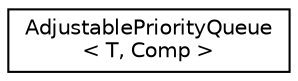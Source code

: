 digraph "Graphical Class Hierarchy"
{
 // LATEX_PDF_SIZE
  edge [fontname="Helvetica",fontsize="10",labelfontname="Helvetica",labelfontsize="10"];
  node [fontname="Helvetica",fontsize="10",shape=record];
  rankdir="LR";
  Node0 [label="AdjustablePriorityQueue\l\< T, Comp \>",height=0.2,width=0.4,color="black", fillcolor="white", style="filled",URL="$class_adjustable_priority_queue.html",tooltip=" "];
}
